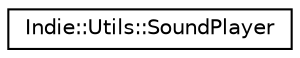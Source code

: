 digraph "Graphical Class Hierarchy"
{
 // LATEX_PDF_SIZE
  edge [fontname="Helvetica",fontsize="10",labelfontname="Helvetica",labelfontsize="10"];
  node [fontname="Helvetica",fontsize="10",shape=record];
  rankdir="LR";
  Node0 [label="Indie::Utils::SoundPlayer",height=0.2,width=0.4,color="black", fillcolor="white", style="filled",URL="$class_indie_1_1_utils_1_1_sound_player.html",tooltip=" "];
}
